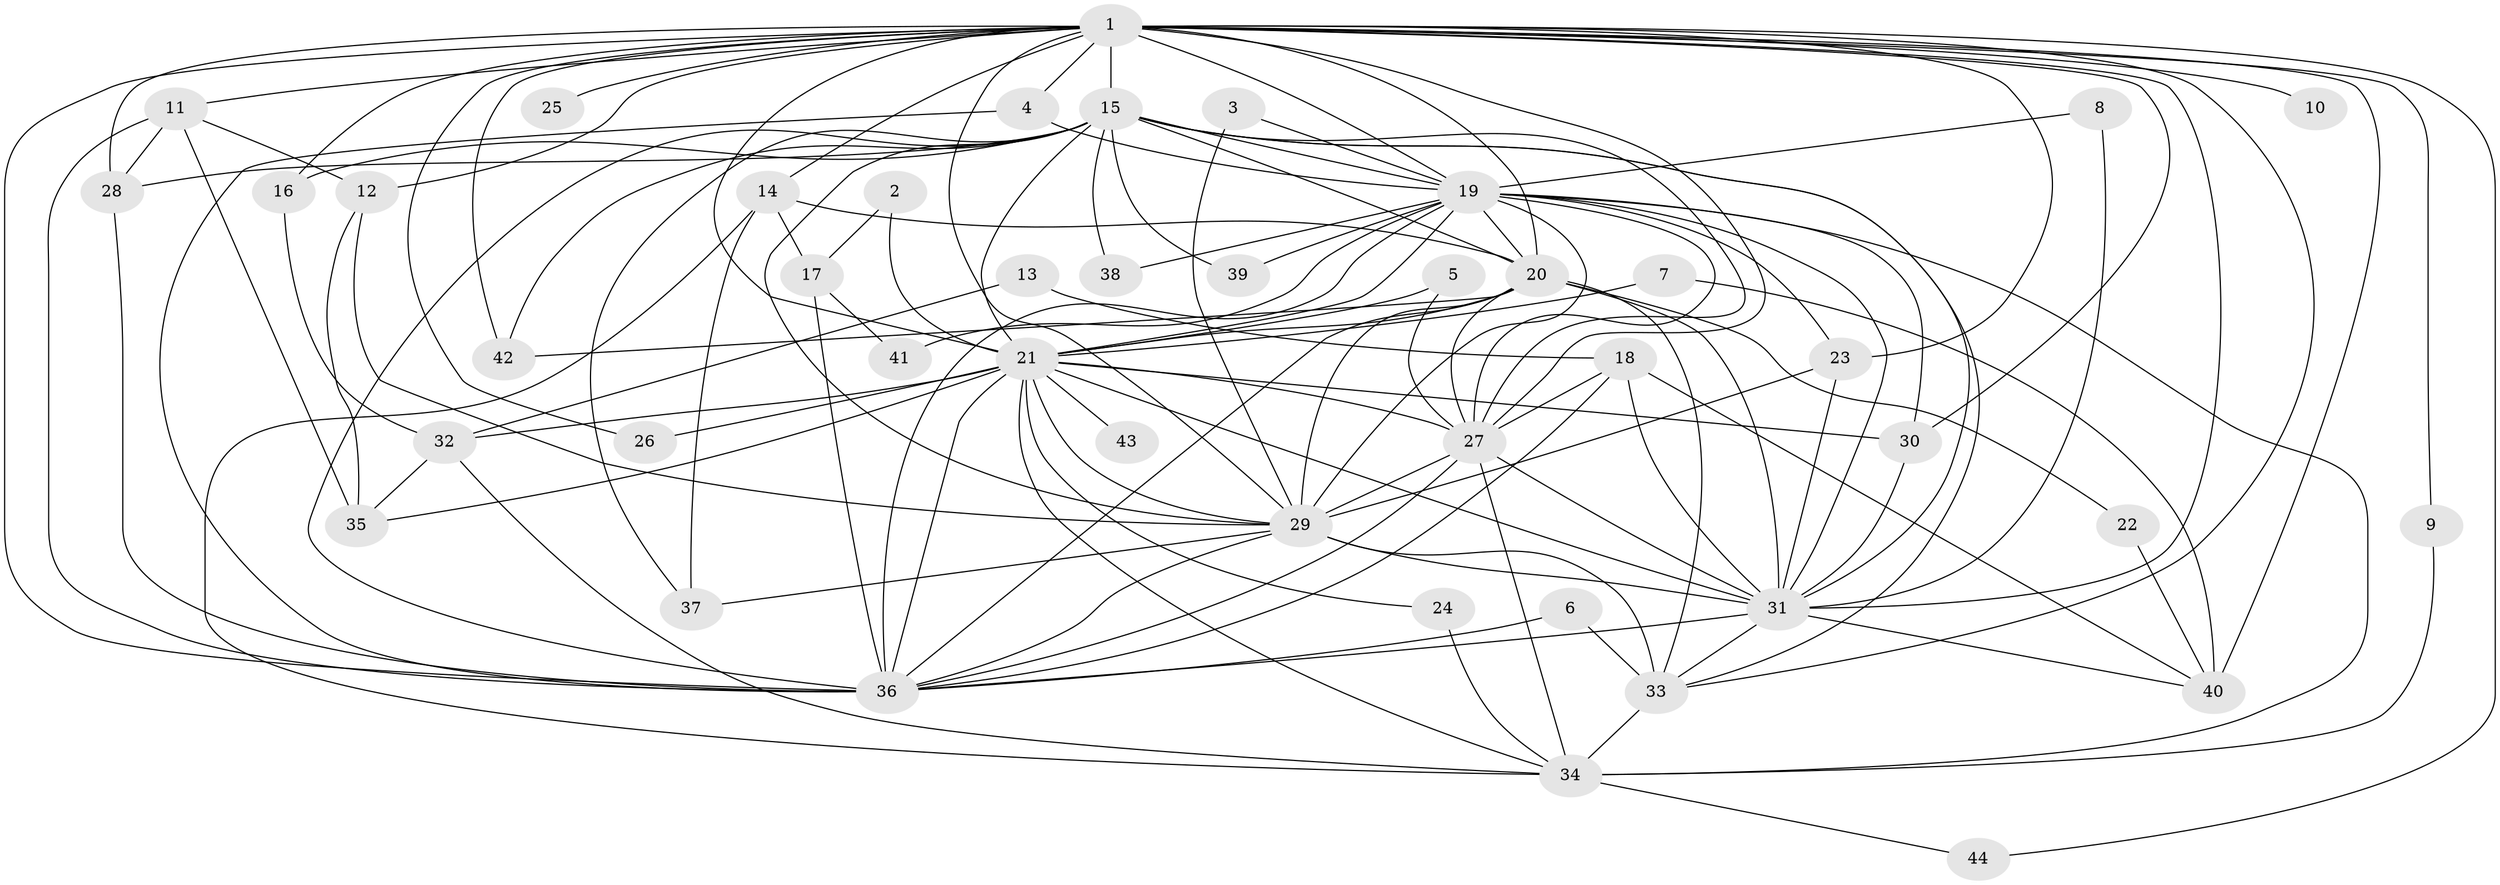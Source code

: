// original degree distribution, {19: 0.022988505747126436, 21: 0.011494252873563218, 15: 0.022988505747126436, 18: 0.011494252873563218, 16: 0.011494252873563218, 26: 0.011494252873563218, 22: 0.011494252873563218, 13: 0.011494252873563218, 4: 0.11494252873563218, 3: 0.19540229885057472, 2: 0.5057471264367817, 5: 0.04597701149425287, 6: 0.011494252873563218, 9: 0.011494252873563218}
// Generated by graph-tools (version 1.1) at 2025/25/03/09/25 03:25:50]
// undirected, 44 vertices, 124 edges
graph export_dot {
graph [start="1"]
  node [color=gray90,style=filled];
  1;
  2;
  3;
  4;
  5;
  6;
  7;
  8;
  9;
  10;
  11;
  12;
  13;
  14;
  15;
  16;
  17;
  18;
  19;
  20;
  21;
  22;
  23;
  24;
  25;
  26;
  27;
  28;
  29;
  30;
  31;
  32;
  33;
  34;
  35;
  36;
  37;
  38;
  39;
  40;
  41;
  42;
  43;
  44;
  1 -- 4 [weight=1.0];
  1 -- 9 [weight=1.0];
  1 -- 10 [weight=2.0];
  1 -- 11 [weight=1.0];
  1 -- 12 [weight=2.0];
  1 -- 14 [weight=1.0];
  1 -- 15 [weight=3.0];
  1 -- 16 [weight=1.0];
  1 -- 19 [weight=2.0];
  1 -- 20 [weight=2.0];
  1 -- 21 [weight=3.0];
  1 -- 23 [weight=1.0];
  1 -- 25 [weight=1.0];
  1 -- 26 [weight=1.0];
  1 -- 27 [weight=2.0];
  1 -- 28 [weight=1.0];
  1 -- 29 [weight=3.0];
  1 -- 30 [weight=1.0];
  1 -- 31 [weight=2.0];
  1 -- 33 [weight=1.0];
  1 -- 36 [weight=2.0];
  1 -- 40 [weight=2.0];
  1 -- 42 [weight=1.0];
  1 -- 44 [weight=1.0];
  2 -- 17 [weight=1.0];
  2 -- 21 [weight=1.0];
  3 -- 19 [weight=1.0];
  3 -- 29 [weight=1.0];
  4 -- 19 [weight=1.0];
  4 -- 36 [weight=1.0];
  5 -- 21 [weight=1.0];
  5 -- 27 [weight=1.0];
  6 -- 33 [weight=1.0];
  6 -- 36 [weight=1.0];
  7 -- 21 [weight=1.0];
  7 -- 40 [weight=1.0];
  8 -- 19 [weight=1.0];
  8 -- 31 [weight=1.0];
  9 -- 34 [weight=1.0];
  11 -- 12 [weight=1.0];
  11 -- 28 [weight=1.0];
  11 -- 35 [weight=1.0];
  11 -- 36 [weight=1.0];
  12 -- 29 [weight=1.0];
  12 -- 35 [weight=1.0];
  13 -- 18 [weight=1.0];
  13 -- 32 [weight=1.0];
  14 -- 17 [weight=1.0];
  14 -- 20 [weight=1.0];
  14 -- 34 [weight=1.0];
  14 -- 37 [weight=1.0];
  15 -- 16 [weight=1.0];
  15 -- 19 [weight=1.0];
  15 -- 20 [weight=1.0];
  15 -- 21 [weight=1.0];
  15 -- 27 [weight=1.0];
  15 -- 28 [weight=2.0];
  15 -- 29 [weight=1.0];
  15 -- 31 [weight=1.0];
  15 -- 33 [weight=1.0];
  15 -- 36 [weight=1.0];
  15 -- 37 [weight=1.0];
  15 -- 38 [weight=1.0];
  15 -- 39 [weight=1.0];
  15 -- 42 [weight=1.0];
  16 -- 32 [weight=1.0];
  17 -- 36 [weight=1.0];
  17 -- 41 [weight=1.0];
  18 -- 27 [weight=1.0];
  18 -- 31 [weight=1.0];
  18 -- 36 [weight=1.0];
  18 -- 40 [weight=1.0];
  19 -- 20 [weight=1.0];
  19 -- 21 [weight=3.0];
  19 -- 23 [weight=1.0];
  19 -- 27 [weight=2.0];
  19 -- 29 [weight=2.0];
  19 -- 30 [weight=1.0];
  19 -- 31 [weight=1.0];
  19 -- 34 [weight=3.0];
  19 -- 36 [weight=1.0];
  19 -- 38 [weight=1.0];
  19 -- 39 [weight=1.0];
  19 -- 41 [weight=1.0];
  20 -- 21 [weight=1.0];
  20 -- 22 [weight=1.0];
  20 -- 27 [weight=1.0];
  20 -- 29 [weight=1.0];
  20 -- 31 [weight=1.0];
  20 -- 33 [weight=1.0];
  20 -- 36 [weight=1.0];
  20 -- 42 [weight=2.0];
  21 -- 24 [weight=1.0];
  21 -- 26 [weight=1.0];
  21 -- 27 [weight=1.0];
  21 -- 29 [weight=2.0];
  21 -- 30 [weight=1.0];
  21 -- 31 [weight=1.0];
  21 -- 32 [weight=2.0];
  21 -- 34 [weight=2.0];
  21 -- 35 [weight=1.0];
  21 -- 36 [weight=1.0];
  21 -- 43 [weight=1.0];
  22 -- 40 [weight=1.0];
  23 -- 29 [weight=1.0];
  23 -- 31 [weight=1.0];
  24 -- 34 [weight=1.0];
  27 -- 29 [weight=3.0];
  27 -- 31 [weight=2.0];
  27 -- 34 [weight=1.0];
  27 -- 36 [weight=1.0];
  28 -- 36 [weight=1.0];
  29 -- 31 [weight=1.0];
  29 -- 33 [weight=2.0];
  29 -- 36 [weight=1.0];
  29 -- 37 [weight=1.0];
  30 -- 31 [weight=1.0];
  31 -- 33 [weight=1.0];
  31 -- 36 [weight=1.0];
  31 -- 40 [weight=1.0];
  32 -- 34 [weight=1.0];
  32 -- 35 [weight=1.0];
  33 -- 34 [weight=1.0];
  34 -- 44 [weight=1.0];
}
